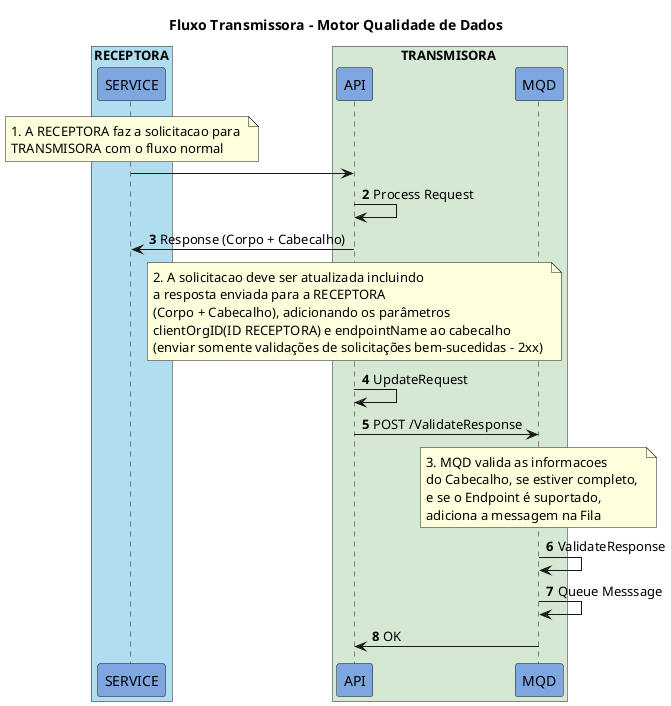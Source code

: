 @startuml
title Fluxo Transmissora - Motor Qualidade de Dados

box "RECEPTORA" #B1DDF0
  participant SERVICE #7EA6E0
end box

box TRANSMISORA #D5E8D4
  participant API #7EA6E0
  participant MQD #7EA6E0
end box

note over SERVICE 
   1. A RECEPTORA faz a solicitacao para 
   TRANSMISORA com o fluxo normal
end note

SERVICE -> API
autonumber 2
API -> API: Process Request
API -> SERVICE: Response (Corpo + Cabecalho)
  note over API 
     2. A solicitacao deve ser atualizada incluindo 
     a resposta enviada para a RECEPTORA
     (Corpo + Cabecalho), adicionando os parâmetros 
     clientOrgID(ID RECEPTORA) e endpointName ao cabecalho
     (enviar somente validações de solicitações bem-sucedidas - 2xx) 
  end note
API -> API : UpdateRequest

API -> MQD: POST /ValidateResponse
note over MQD
  3. MQD valida as informacoes 
  do Cabecalho, se estiver completo, 
  e se o Endpoint é suportado,
  adiciona a messagem na Fila
end note
MQD -> MQD : ValidateResponse
MQD -> MQD : Queue Messsage
MQD -> API : OK

@enduml